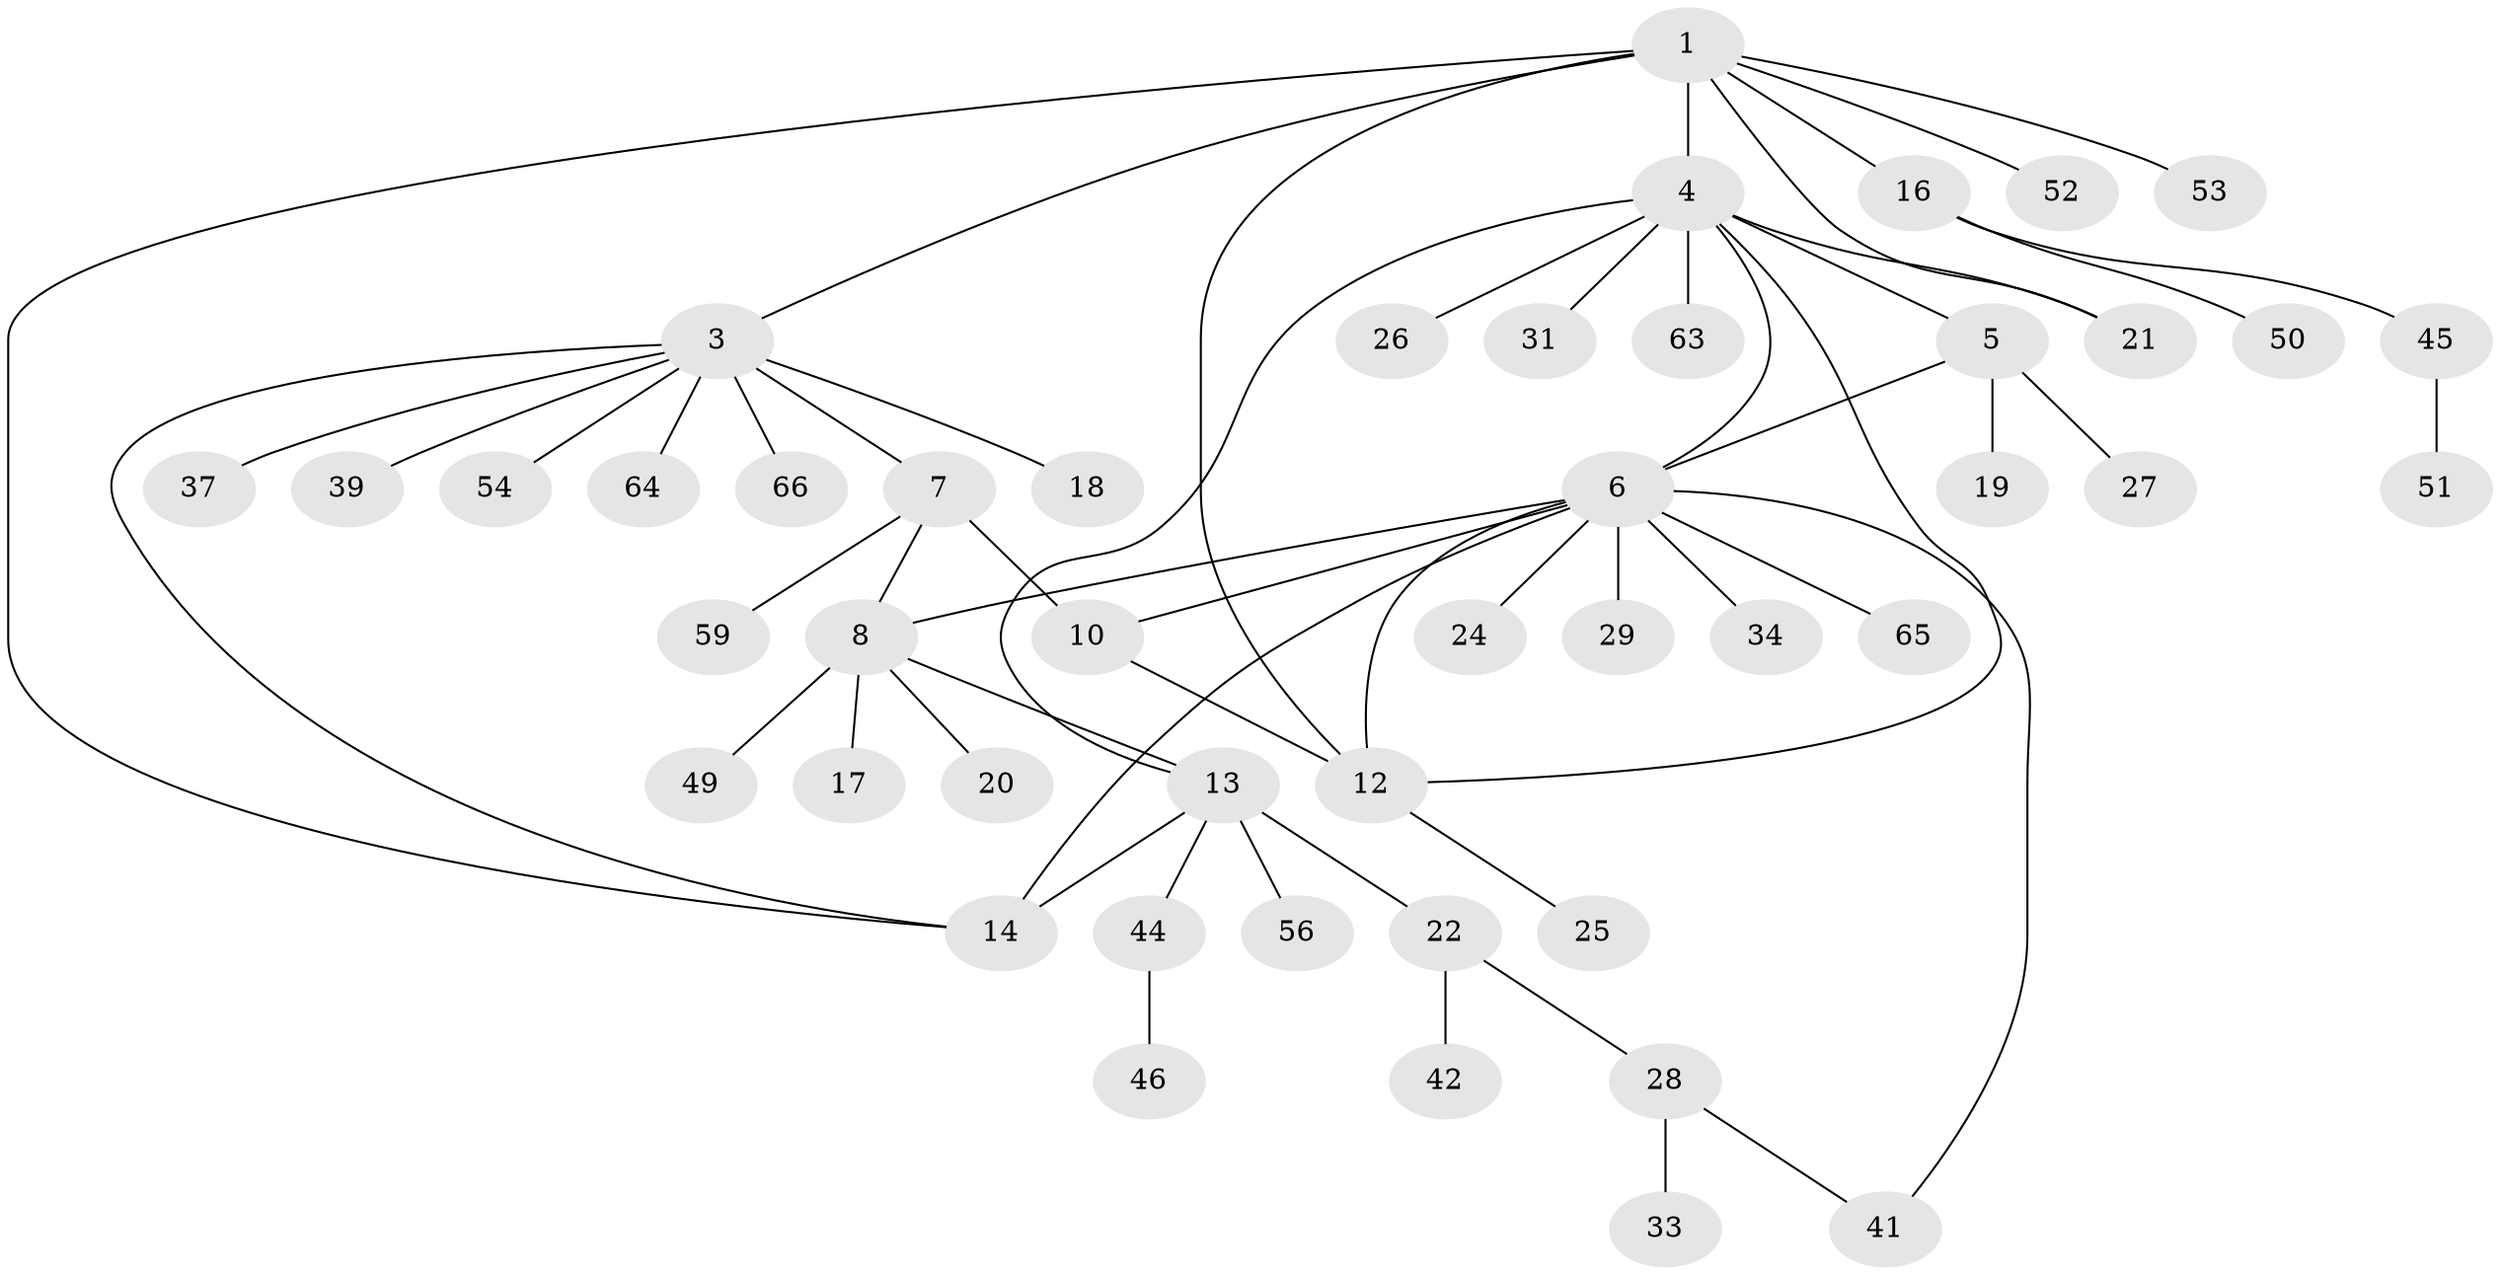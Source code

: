 // original degree distribution, {5: 0.06060606060606061, 6: 0.06060606060606061, 10: 0.015151515151515152, 9: 0.015151515151515152, 4: 0.06060606060606061, 3: 0.06060606060606061, 7: 0.015151515151515152, 2: 0.22727272727272727, 1: 0.48484848484848486}
// Generated by graph-tools (version 1.1) at 2025/42/03/06/25 10:42:08]
// undirected, 46 vertices, 57 edges
graph export_dot {
graph [start="1"]
  node [color=gray90,style=filled];
  1 [super="+2"];
  3 [super="+61"];
  4 [super="+30"];
  5;
  6 [super="+11"];
  7 [super="+36"];
  8 [super="+9"];
  10;
  12;
  13 [super="+15"];
  14;
  16 [super="+62"];
  17 [super="+32"];
  18;
  19 [super="+57"];
  20;
  21;
  22 [super="+23"];
  24;
  25 [super="+35"];
  26;
  27;
  28 [super="+38"];
  29 [super="+40"];
  31;
  33;
  34;
  37 [super="+43"];
  39;
  41;
  42 [super="+48"];
  44;
  45 [super="+58"];
  46 [super="+47"];
  49 [super="+60"];
  50;
  51;
  52;
  53 [super="+55"];
  54;
  56;
  59;
  63;
  64;
  65;
  66;
  1 -- 3 [weight=2];
  1 -- 4;
  1 -- 12;
  1 -- 53;
  1 -- 16;
  1 -- 52;
  1 -- 21;
  1 -- 14;
  3 -- 7;
  3 -- 18;
  3 -- 37;
  3 -- 39;
  3 -- 54;
  3 -- 64;
  3 -- 66;
  3 -- 14;
  4 -- 5;
  4 -- 6;
  4 -- 13;
  4 -- 21;
  4 -- 26;
  4 -- 31;
  4 -- 63;
  4 -- 12;
  5 -- 6;
  5 -- 19;
  5 -- 27;
  6 -- 8;
  6 -- 29;
  6 -- 41;
  6 -- 65;
  6 -- 34;
  6 -- 24;
  6 -- 10;
  6 -- 12;
  6 -- 14;
  7 -- 8 [weight=2];
  7 -- 10;
  7 -- 59;
  8 -- 49;
  8 -- 17;
  8 -- 20;
  8 -- 13;
  10 -- 12;
  12 -- 25;
  13 -- 14 [weight=2];
  13 -- 22;
  13 -- 56;
  13 -- 44;
  16 -- 45;
  16 -- 50;
  22 -- 28;
  22 -- 42;
  28 -- 33;
  28 -- 41;
  44 -- 46;
  45 -- 51;
}

